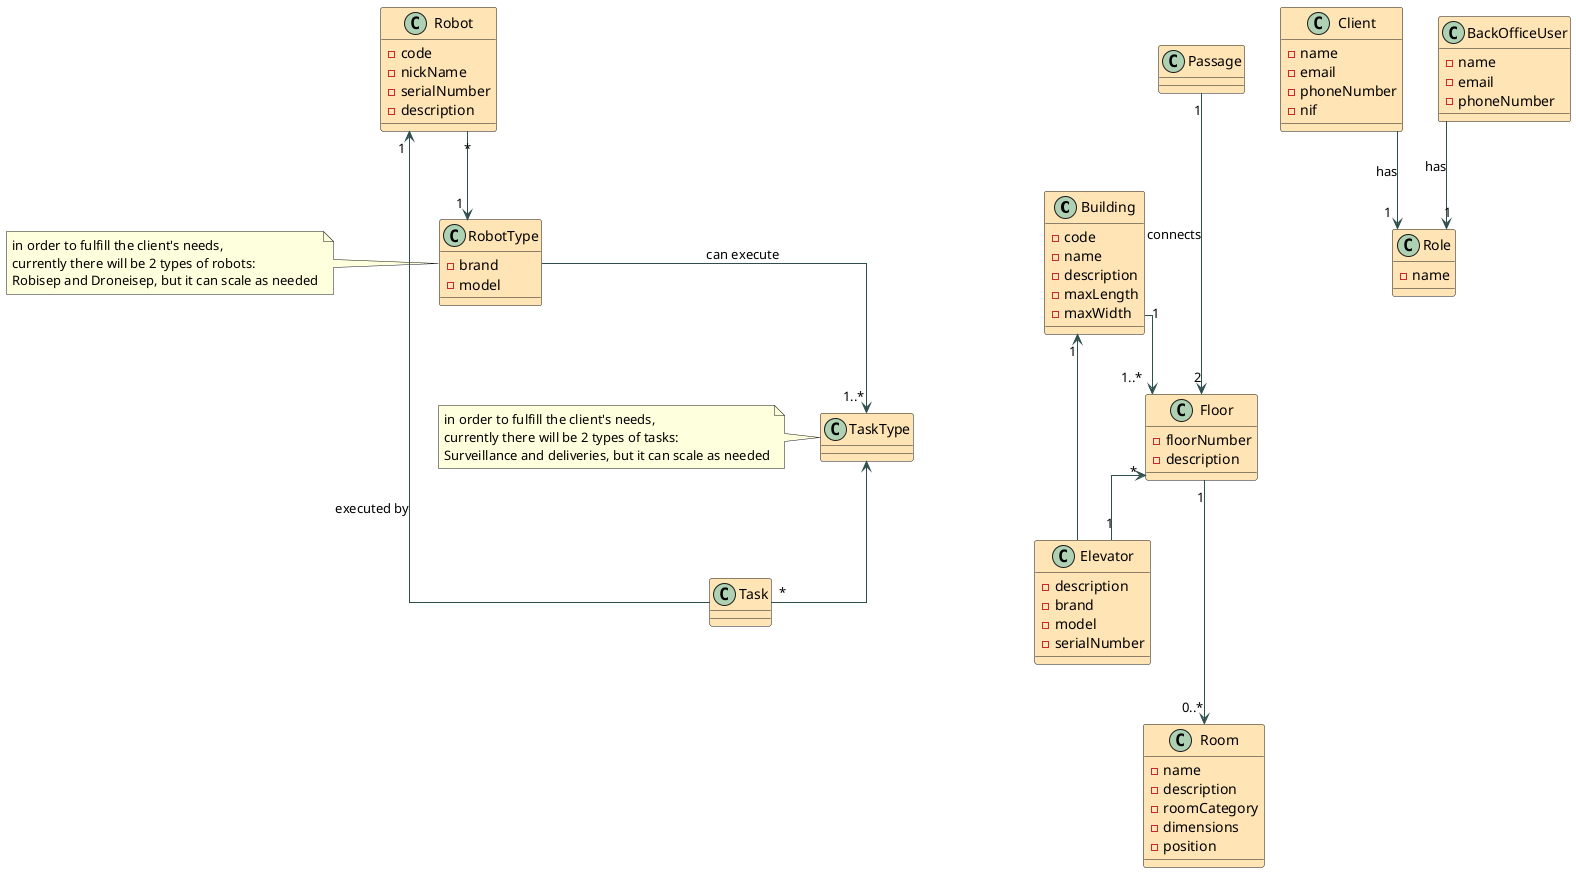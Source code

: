 @startuml

skinparam linetype ortho
skinparam Shadowing False

skinparam class {
    BackgroundColor<<>> Moccasin
    BackgroundColor<<value object>> Azure
    BackgroundColor<<Event>> MediumAquaMarine
    BackgroundColor<<Service>> SkyBlue
    ArrowColor DarkSlateGrey
}

skinparam package {
    BackgroundColor PowderBlue
    packageLayout grid
    packageColumn 2
}

'LIGACOES DENTRO DO AGREGADO FICAM DENTRO DO PACKAGE
'LIGACOES ENTRE AGREGADOS FICAM NO FINAL DO FICHEIRO DEPOIS DOS PACKAGES

    class Building{
        - code
        - name
        - description
        - maxLength
        - maxWidth
    }
    class Elevator{
        - description
        - brand
        - model
        - serialNumber
    }

    class Floor{
        - floorNumber
        - description
    }

    class Passage{

    }

    class Room{
        - name
        - description
        - roomCategory
        - dimensions
        - position
    }


    class Robot{
        - code
        - nickName
        - serialNumber
        - description
    }
    class RobotType{
        - brand
        - model
    }
    note left: in order to fulfill the client's needs,\ncurrently there will be 2 types of robots:\nRobisep and Droneisep, but it can scale as needed
    class TaskType{
    }
    note left: in order to fulfill the client's needs,\ncurrently there will be 2 types of tasks:\nSurveillance and deliveries, but it can scale as needed


    class Role{
        -name
    }

    class Client{
        -name
        -email
        -phoneNumber
        -nif
    }

    class BackOfficeUser{
        -name
        -email
        -phoneNumber
    }


    'ROBOTS
    Robot "*" --> "1" RobotType

    RobotType --> "1..*" TaskType: can execute
    Robot "1" <-- Task: executed by
    TaskType <-- "*" Task


    'Buildings
    Building "1" --> "1..*" Floor
    Floor "*" <-- "1" Elevator
    Building "1" <-- Elevator
    Passage "1" ---> "2" Floor : connects
    Floor "1" ---> "0..*" Room


    'USERS
    Client --> "1" Role : has
    BackOfficeUser --> "1" Role : has




    }




@enduml

